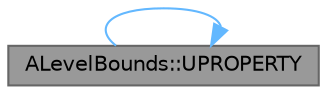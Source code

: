 digraph "ALevelBounds::UPROPERTY"
{
 // INTERACTIVE_SVG=YES
 // LATEX_PDF_SIZE
  bgcolor="transparent";
  edge [fontname=Helvetica,fontsize=10,labelfontname=Helvetica,labelfontsize=10];
  node [fontname=Helvetica,fontsize=10,shape=box,height=0.2,width=0.4];
  rankdir="LR";
  Node1 [id="Node000001",label="ALevelBounds::UPROPERTY",height=0.2,width=0.4,color="gray40", fillcolor="grey60", style="filled", fontcolor="black",tooltip="Whether to automatically update actor bounds based on all relevant actors bounds belonging to the sam..."];
  Node1 -> Node1 [id="edge1_Node000001_Node000001",color="steelblue1",style="solid",tooltip=" "];
}
